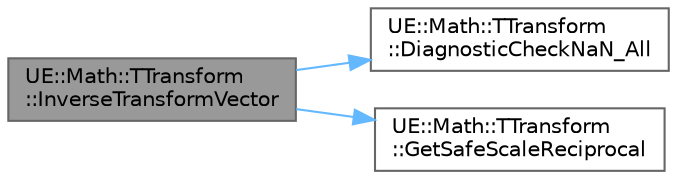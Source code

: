 digraph "UE::Math::TTransform::InverseTransformVector"
{
 // INTERACTIVE_SVG=YES
 // LATEX_PDF_SIZE
  bgcolor="transparent";
  edge [fontname=Helvetica,fontsize=10,labelfontname=Helvetica,labelfontsize=10];
  node [fontname=Helvetica,fontsize=10,shape=box,height=0.2,width=0.4];
  rankdir="LR";
  Node1 [id="Node000001",label="UE::Math::TTransform\l::InverseTransformVector",height=0.2,width=0.4,color="gray40", fillcolor="grey60", style="filled", fontcolor="black",tooltip="Transform a direction vector by the inverse of this transform - will not take into account translatio..."];
  Node1 -> Node2 [id="edge1_Node000001_Node000002",color="steelblue1",style="solid",tooltip=" "];
  Node2 [id="Node000002",label="UE::Math::TTransform\l::DiagnosticCheckNaN_All",height=0.2,width=0.4,color="grey40", fillcolor="white", style="filled",URL="$d9/db6/structUE_1_1Math_1_1TTransform.html#aa084e7b9cf8562aa93b41f704a6de991",tooltip=" "];
  Node1 -> Node3 [id="edge2_Node000001_Node000003",color="steelblue1",style="solid",tooltip=" "];
  Node3 [id="Node000003",label="UE::Math::TTransform\l::GetSafeScaleReciprocal",height=0.2,width=0.4,color="grey40", fillcolor="white", style="filled",URL="$d9/db6/structUE_1_1Math_1_1TTransform.html#a10e2cf4be0eb2b4853360f878c4fde91",tooltip=" "];
}
